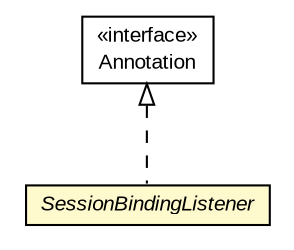 #!/usr/local/bin/dot
#
# Class diagram 
# Generated by UMLGraph version R5_6-24-gf6e263 (http://www.umlgraph.org/)
#

digraph G {
	edge [fontname="arial",fontsize=10,labelfontname="arial",labelfontsize=10];
	node [fontname="arial",fontsize=10,shape=plaintext];
	nodesep=0.25;
	ranksep=0.5;
	// org.gservlet.annotation.SessionBindingListener
	c1523 [label=<<table title="org.gservlet.annotation.SessionBindingListener" border="0" cellborder="1" cellspacing="0" cellpadding="2" port="p" bgcolor="lemonChiffon" href="./SessionBindingListener.html">
		<tr><td><table border="0" cellspacing="0" cellpadding="1">
<tr><td align="center" balign="center"><font face="arial italic"> SessionBindingListener </font></td></tr>
		</table></td></tr>
		</table>>, URL="./SessionBindingListener.html", fontname="arial", fontcolor="black", fontsize=10.0];
	//org.gservlet.annotation.SessionBindingListener implements java.lang.annotation.Annotation
	c1533:p -> c1523:p [dir=back,arrowtail=empty,style=dashed];
	// java.lang.annotation.Annotation
	c1533 [label=<<table title="java.lang.annotation.Annotation" border="0" cellborder="1" cellspacing="0" cellpadding="2" port="p" href="https://docs.oracle.com/javase/7/docs/api/java/lang/annotation/Annotation.html">
		<tr><td><table border="0" cellspacing="0" cellpadding="1">
<tr><td align="center" balign="center"> &#171;interface&#187; </td></tr>
<tr><td align="center" balign="center"> Annotation </td></tr>
		</table></td></tr>
		</table>>, URL="https://docs.oracle.com/javase/7/docs/api/java/lang/annotation/Annotation.html", fontname="arial", fontcolor="black", fontsize=10.0];
}


